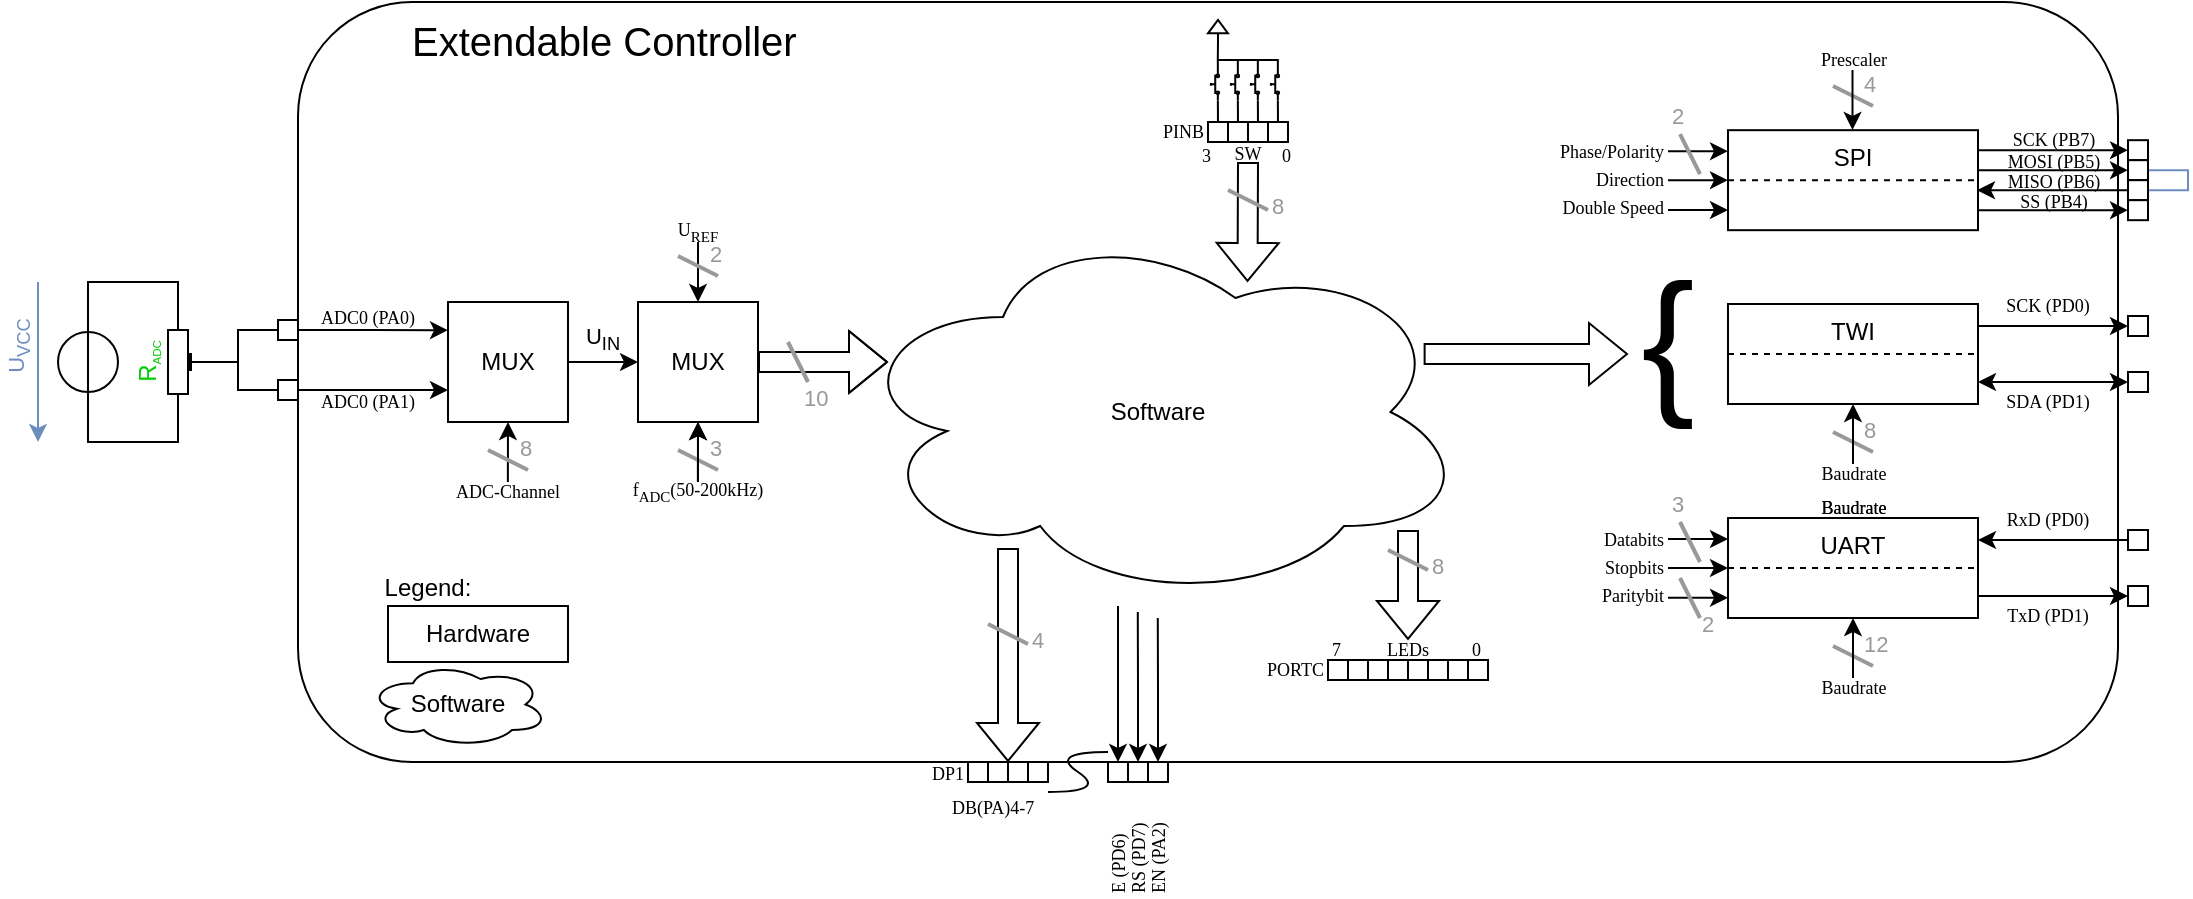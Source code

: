 <mxfile version="21.6.8" type="device">
  <diagram name="Seite-1" id="5_yMil5gJSfmWAZm3a9V">
    <mxGraphModel dx="1394" dy="328" grid="1" gridSize="10" guides="1" tooltips="1" connect="1" arrows="1" fold="1" page="1" pageScale="1" pageWidth="827" pageHeight="1169" math="0" shadow="0">
      <root>
        <mxCell id="0" />
        <mxCell id="1" parent="0" />
        <mxCell id="2j-rZwEIqoR1VBWoCeoS-139" value="dy&amp;lt;" style="rounded=1;whiteSpace=wrap;html=1;labelBackgroundColor=default;" parent="1" vertex="1">
          <mxGeometry x="125" y="200" width="910" height="380" as="geometry" />
        </mxCell>
        <mxCell id="h8aSxiHESVSjdpus-O2o-133" value="&lt;font style=&quot;font-size: 80px;&quot;&gt;{&lt;/font&gt;" style="text;html=1;strokeColor=none;fillColor=none;align=center;verticalAlign=middle;whiteSpace=wrap;rounded=0;" parent="1" vertex="1">
          <mxGeometry x="780" y="284" width="60" height="170" as="geometry" />
        </mxCell>
        <mxCell id="2j-rZwEIqoR1VBWoCeoS-1" value="Software" style="ellipse;shape=cloud;whiteSpace=wrap;html=1;" parent="1" vertex="1">
          <mxGeometry x="400" y="310" width="310" height="190" as="geometry" />
        </mxCell>
        <mxCell id="2j-rZwEIqoR1VBWoCeoS-11" value="" style="whiteSpace=wrap;html=1;aspect=fixed;verticalAlign=bottom;labelPosition=center;verticalLabelPosition=top;align=center;horizontal=1;" parent="1" vertex="1">
          <mxGeometry x="470" y="580" width="10" height="10" as="geometry" />
        </mxCell>
        <mxCell id="2j-rZwEIqoR1VBWoCeoS-17" value="" style="whiteSpace=wrap;html=1;aspect=fixed;verticalAlign=bottom;labelPosition=center;verticalLabelPosition=top;align=center;horizontal=1;" parent="1" vertex="1">
          <mxGeometry x="480" y="580" width="10" height="10" as="geometry" />
        </mxCell>
        <mxCell id="2j-rZwEIqoR1VBWoCeoS-18" value="" style="whiteSpace=wrap;html=1;aspect=fixed;verticalAlign=bottom;labelPosition=center;verticalLabelPosition=top;align=center;horizontal=1;" parent="1" vertex="1">
          <mxGeometry x="490" y="580" width="10" height="10" as="geometry" />
        </mxCell>
        <mxCell id="2j-rZwEIqoR1VBWoCeoS-129" style="edgeStyle=orthogonalEdgeStyle;rounded=0;orthogonalLoop=1;jettySize=auto;html=1;exitX=0.5;exitY=0;exitDx=0;exitDy=0;startArrow=classic;startFill=1;endArrow=none;endFill=0;" parent="1" source="2j-rZwEIqoR1VBWoCeoS-19" edge="1">
          <mxGeometry relative="1" as="geometry">
            <mxPoint x="535" y="502" as="targetPoint" />
            <mxPoint x="535" y="522" as="sourcePoint" />
          </mxGeometry>
        </mxCell>
        <mxCell id="2j-rZwEIqoR1VBWoCeoS-19" value="" style="whiteSpace=wrap;html=1;aspect=fixed;verticalAlign=bottom;labelPosition=center;verticalLabelPosition=top;align=center;horizontal=1;" parent="1" vertex="1">
          <mxGeometry x="530" y="580" width="10" height="10" as="geometry" />
        </mxCell>
        <mxCell id="2j-rZwEIqoR1VBWoCeoS-20" value="" style="whiteSpace=wrap;html=1;aspect=fixed;verticalAlign=bottom;labelPosition=center;verticalLabelPosition=top;align=center;horizontal=1;" parent="1" vertex="1">
          <mxGeometry x="540" y="580" width="10" height="10" as="geometry" />
        </mxCell>
        <mxCell id="2j-rZwEIqoR1VBWoCeoS-21" value="" style="curved=1;endArrow=none;html=1;rounded=0;endFill=0;" parent="1" edge="1">
          <mxGeometry width="50" height="50" relative="1" as="geometry">
            <mxPoint x="500" y="595" as="sourcePoint" />
            <mxPoint x="530" y="575" as="targetPoint" />
            <Array as="points">
              <mxPoint x="530" y="595" />
              <mxPoint x="500" y="575" />
            </Array>
          </mxGeometry>
        </mxCell>
        <mxCell id="2j-rZwEIqoR1VBWoCeoS-96" style="edgeStyle=orthogonalEdgeStyle;rounded=0;orthogonalLoop=1;jettySize=auto;html=1;exitX=0.5;exitY=1;exitDx=0;exitDy=0;exitPerimeter=0;entryX=0;entryY=0.5;entryDx=0;entryDy=0;endArrow=none;endFill=0;" parent="1" source="2j-rZwEIqoR1VBWoCeoS-22" target="2j-rZwEIqoR1VBWoCeoS-89" edge="1">
          <mxGeometry relative="1" as="geometry">
            <Array as="points">
              <mxPoint x="95" y="380" />
              <mxPoint x="95" y="364" />
            </Array>
          </mxGeometry>
        </mxCell>
        <mxCell id="2j-rZwEIqoR1VBWoCeoS-97" style="edgeStyle=orthogonalEdgeStyle;rounded=0;orthogonalLoop=1;jettySize=auto;html=1;exitX=0.5;exitY=1;exitDx=0;exitDy=0;exitPerimeter=0;entryX=0;entryY=0.5;entryDx=0;entryDy=0;endArrow=none;endFill=0;" parent="1" source="2j-rZwEIqoR1VBWoCeoS-22" target="2j-rZwEIqoR1VBWoCeoS-90" edge="1">
          <mxGeometry relative="1" as="geometry">
            <Array as="points">
              <mxPoint x="95" y="380" />
              <mxPoint x="95" y="394" />
            </Array>
          </mxGeometry>
        </mxCell>
        <mxCell id="2j-rZwEIqoR1VBWoCeoS-22" value="R&lt;span style=&quot;font-size: 6.944px;&quot;&gt;&lt;sub&gt;ADC&lt;/sub&gt;&lt;/span&gt;" style="pointerEvents=1;verticalLabelPosition=top;shadow=0;dashed=0;align=center;html=1;verticalAlign=bottom;shape=mxgraph.electrical.resistors.trimmer_pot_1;rotation=-90;labelPosition=center;fontColor=#00CC00;" parent="1" vertex="1">
          <mxGeometry x="45" y="370" width="50" height="20" as="geometry" />
        </mxCell>
        <mxCell id="2j-rZwEIqoR1VBWoCeoS-23" value="" style="whiteSpace=wrap;html=1;aspect=fixed;verticalAlign=middle;labelPosition=center;verticalLabelPosition=bottom;align=center;horizontal=0;fontSize=9;" parent="1" vertex="1">
          <mxGeometry x="550" y="580" width="10" height="10" as="geometry" />
        </mxCell>
        <mxCell id="2j-rZwEIqoR1VBWoCeoS-27" value="EN (PA2)" style="text;html=1;align=left;verticalAlign=middle;whiteSpace=wrap;rounded=0;rotation=-90;fontSize=9;horizontal=1;fontFamily=Lucida Console;" parent="1" vertex="1">
          <mxGeometry x="526.25" y="613.75" width="57.5" height="10" as="geometry" />
        </mxCell>
        <mxCell id="2j-rZwEIqoR1VBWoCeoS-28" value="RS (PD7)" style="text;html=1;align=left;verticalAlign=middle;whiteSpace=wrap;rounded=0;rotation=-90;fontSize=9;horizontal=1;fontFamily=Lucida Console;" parent="1" vertex="1">
          <mxGeometry x="516.25" y="613.75" width="57.5" height="10" as="geometry" />
        </mxCell>
        <mxCell id="2j-rZwEIqoR1VBWoCeoS-29" value="E (PD6)" style="text;html=1;align=left;verticalAlign=middle;whiteSpace=wrap;rounded=0;rotation=-90;fontSize=9;horizontal=1;fontFamily=Lucida Console;" parent="1" vertex="1">
          <mxGeometry x="506.25" y="613.75" width="57.5" height="10" as="geometry" />
        </mxCell>
        <mxCell id="2j-rZwEIqoR1VBWoCeoS-30" value="DB(PA)4-7" style="text;html=1;align=left;verticalAlign=middle;whiteSpace=wrap;rounded=0;rotation=0;fontSize=9;horizontal=1;fontFamily=Lucida Console;" parent="1" vertex="1">
          <mxGeometry x="450" y="597.5" width="60" height="10" as="geometry" />
        </mxCell>
        <mxCell id="2j-rZwEIqoR1VBWoCeoS-32" value="" style="whiteSpace=wrap;html=1;aspect=fixed;verticalAlign=bottom;labelPosition=center;verticalLabelPosition=top;align=center;horizontal=1;" parent="1" vertex="1">
          <mxGeometry x="650" y="529" width="10" height="10" as="geometry" />
        </mxCell>
        <mxCell id="2j-rZwEIqoR1VBWoCeoS-33" value="" style="whiteSpace=wrap;html=1;aspect=fixed;verticalAlign=bottom;labelPosition=center;verticalLabelPosition=top;align=center;horizontal=1;" parent="1" vertex="1">
          <mxGeometry x="660" y="529" width="10" height="10" as="geometry" />
        </mxCell>
        <mxCell id="2j-rZwEIqoR1VBWoCeoS-34" value="" style="whiteSpace=wrap;html=1;aspect=fixed;verticalAlign=bottom;labelPosition=center;verticalLabelPosition=top;align=center;horizontal=1;" parent="1" vertex="1">
          <mxGeometry x="670" y="529" width="10" height="10" as="geometry" />
        </mxCell>
        <mxCell id="2j-rZwEIqoR1VBWoCeoS-35" value="7" style="text;html=1;align=left;verticalAlign=middle;whiteSpace=wrap;rounded=0;rotation=0;fontSize=9;horizontal=1;fontFamily=Lucida Console;" parent="1" vertex="1">
          <mxGeometry x="640" y="519" width="10" height="10" as="geometry" />
        </mxCell>
        <mxCell id="2j-rZwEIqoR1VBWoCeoS-37" value="" style="whiteSpace=wrap;html=1;aspect=fixed;verticalAlign=bottom;labelPosition=center;verticalLabelPosition=top;align=center;horizontal=1;" parent="1" vertex="1">
          <mxGeometry x="690" y="529" width="10" height="10" as="geometry" />
        </mxCell>
        <mxCell id="2j-rZwEIqoR1VBWoCeoS-38" value="" style="whiteSpace=wrap;html=1;aspect=fixed;verticalAlign=bottom;labelPosition=center;verticalLabelPosition=top;align=center;horizontal=1;" parent="1" vertex="1">
          <mxGeometry x="700" y="529" width="10" height="10" as="geometry" />
        </mxCell>
        <mxCell id="2j-rZwEIqoR1VBWoCeoS-39" value="" style="whiteSpace=wrap;html=1;aspect=fixed;verticalAlign=bottom;labelPosition=center;verticalLabelPosition=top;align=center;horizontal=1;" parent="1" vertex="1">
          <mxGeometry x="710" y="529" width="10" height="10" as="geometry" />
        </mxCell>
        <mxCell id="2j-rZwEIqoR1VBWoCeoS-40" value="" style="whiteSpace=wrap;html=1;aspect=fixed;verticalAlign=bottom;labelPosition=center;verticalLabelPosition=top;align=center;horizontal=1;" parent="1" vertex="1">
          <mxGeometry x="680" y="529" width="10" height="10" as="geometry" />
        </mxCell>
        <mxCell id="2j-rZwEIqoR1VBWoCeoS-41" value="0" style="text;html=1;align=left;verticalAlign=middle;whiteSpace=wrap;rounded=0;rotation=0;fontSize=9;horizontal=1;fontFamily=Lucida Console;" parent="1" vertex="1">
          <mxGeometry x="710" y="519" width="10" height="10" as="geometry" />
        </mxCell>
        <mxCell id="2j-rZwEIqoR1VBWoCeoS-42" value="&lt;div align=&quot;center&quot;&gt;LEDs&lt;/div&gt;" style="text;html=1;align=center;verticalAlign=middle;whiteSpace=wrap;rounded=0;rotation=0;fontSize=9;horizontal=1;fontFamily=Lucida Console;" parent="1" vertex="1">
          <mxGeometry x="660" y="519" width="40" height="10" as="geometry" />
        </mxCell>
        <mxCell id="h8aSxiHESVSjdpus-O2o-128" style="edgeStyle=orthogonalEdgeStyle;rounded=0;orthogonalLoop=1;jettySize=auto;html=1;exitX=0;exitY=0.5;exitDx=0;exitDy=0;endArrow=none;endFill=0;startArrow=classic;startFill=1;" parent="1" source="2j-rZwEIqoR1VBWoCeoS-50" edge="1">
          <mxGeometry relative="1" as="geometry">
            <mxPoint x="964.5" y="274.09" as="targetPoint" />
            <mxPoint x="1022" y="274.101" as="sourcePoint" />
          </mxGeometry>
        </mxCell>
        <mxCell id="2j-rZwEIqoR1VBWoCeoS-50" value="" style="whiteSpace=wrap;html=1;aspect=fixed;verticalAlign=bottom;labelPosition=center;verticalLabelPosition=top;align=center;horizontal=1;" parent="1" vertex="1">
          <mxGeometry x="1040" y="269.09" width="10" height="10" as="geometry" />
        </mxCell>
        <mxCell id="2j-rZwEIqoR1VBWoCeoS-55" value="" style="whiteSpace=wrap;html=1;aspect=fixed;verticalAlign=bottom;labelPosition=center;verticalLabelPosition=top;align=center;horizontal=1;" parent="1" vertex="1">
          <mxGeometry x="640" y="529" width="10" height="10" as="geometry" />
        </mxCell>
        <mxCell id="2j-rZwEIqoR1VBWoCeoS-56" value="&lt;div align=&quot;right&quot;&gt;PORTC&lt;/div&gt;" style="text;html=1;align=right;verticalAlign=middle;whiteSpace=wrap;rounded=0;rotation=0;fontSize=9;horizontal=1;fontFamily=Lucida Console;" parent="1" vertex="1">
          <mxGeometry x="600" y="529" width="40" height="10" as="geometry" />
        </mxCell>
        <mxCell id="2j-rZwEIqoR1VBWoCeoS-57" value="DP1" style="text;html=1;align=right;verticalAlign=middle;whiteSpace=wrap;rounded=0;rotation=0;fontSize=9;horizontal=1;fontFamily=Lucida Console;" parent="1" vertex="1">
          <mxGeometry x="420" y="581" width="40" height="10" as="geometry" />
        </mxCell>
        <mxCell id="2j-rZwEIqoR1VBWoCeoS-58" value="" style="whiteSpace=wrap;html=1;aspect=fixed;verticalAlign=bottom;labelPosition=center;verticalLabelPosition=top;align=center;horizontal=1;" parent="1" vertex="1">
          <mxGeometry x="460" y="580" width="10" height="10" as="geometry" />
        </mxCell>
        <mxCell id="2j-rZwEIqoR1VBWoCeoS-71" style="edgeStyle=orthogonalEdgeStyle;rounded=0;orthogonalLoop=1;jettySize=auto;html=1;exitX=1;exitY=0.5;exitDx=0;exitDy=0;entryX=1;entryY=0.5;entryDx=0;entryDy=0;endArrow=none;endFill=0;fillColor=#dae8fc;strokeColor=#6c8ebf;" parent="1" source="2j-rZwEIqoR1VBWoCeoS-61" target="2j-rZwEIqoR1VBWoCeoS-62" edge="1">
          <mxGeometry relative="1" as="geometry">
            <mxPoint x="1060" y="299.09" as="targetPoint" />
            <Array as="points">
              <mxPoint x="1070" y="284.09" />
              <mxPoint x="1070" y="294.09" />
            </Array>
          </mxGeometry>
        </mxCell>
        <mxCell id="h8aSxiHESVSjdpus-O2o-129" style="edgeStyle=orthogonalEdgeStyle;rounded=0;orthogonalLoop=1;jettySize=auto;html=1;exitX=0;exitY=0.5;exitDx=0;exitDy=0;startArrow=classic;startFill=1;endArrow=none;endFill=0;" parent="1" source="2j-rZwEIqoR1VBWoCeoS-61" edge="1">
          <mxGeometry relative="1" as="geometry">
            <mxPoint x="964.5" y="284.09" as="targetPoint" />
            <mxPoint x="1022" y="284.101" as="sourcePoint" />
          </mxGeometry>
        </mxCell>
        <mxCell id="2j-rZwEIqoR1VBWoCeoS-61" value="" style="whiteSpace=wrap;html=1;aspect=fixed;verticalAlign=bottom;labelPosition=center;verticalLabelPosition=top;align=center;horizontal=1;" parent="1" vertex="1">
          <mxGeometry x="1040" y="279.09" width="10" height="10" as="geometry" />
        </mxCell>
        <mxCell id="h8aSxiHESVSjdpus-O2o-130" style="edgeStyle=orthogonalEdgeStyle;rounded=0;orthogonalLoop=1;jettySize=auto;html=1;exitX=0;exitY=0.5;exitDx=0;exitDy=0;" parent="1" source="2j-rZwEIqoR1VBWoCeoS-62" edge="1">
          <mxGeometry relative="1" as="geometry">
            <mxPoint x="964.5" y="294.09" as="targetPoint" />
            <mxPoint x="1022" y="294.101" as="sourcePoint" />
          </mxGeometry>
        </mxCell>
        <mxCell id="2j-rZwEIqoR1VBWoCeoS-62" value="" style="whiteSpace=wrap;html=1;aspect=fixed;verticalAlign=bottom;labelPosition=center;verticalLabelPosition=top;align=center;horizontal=1;" parent="1" vertex="1">
          <mxGeometry x="1040" y="289.09" width="10" height="10" as="geometry" />
        </mxCell>
        <mxCell id="h8aSxiHESVSjdpus-O2o-131" style="edgeStyle=orthogonalEdgeStyle;rounded=0;orthogonalLoop=1;jettySize=auto;html=1;exitX=0;exitY=0.5;exitDx=0;exitDy=0;startArrow=classic;startFill=1;endArrow=none;endFill=0;" parent="1" source="2j-rZwEIqoR1VBWoCeoS-63" edge="1">
          <mxGeometry relative="1" as="geometry">
            <mxPoint x="964.5" y="304.09" as="targetPoint" />
            <mxPoint x="1022" y="304.101" as="sourcePoint" />
          </mxGeometry>
        </mxCell>
        <mxCell id="2j-rZwEIqoR1VBWoCeoS-63" value="" style="whiteSpace=wrap;html=1;aspect=fixed;verticalAlign=bottom;labelPosition=center;verticalLabelPosition=top;align=center;horizontal=1;" parent="1" vertex="1">
          <mxGeometry x="1040" y="299.09" width="10" height="10" as="geometry" />
        </mxCell>
        <mxCell id="2j-rZwEIqoR1VBWoCeoS-65" value="&lt;div&gt;SCK (PB7)&lt;/div&gt;" style="text;html=1;align=center;verticalAlign=middle;whiteSpace=wrap;rounded=0;rotation=0;fontSize=9;horizontal=1;fontFamily=Lucida Console;" parent="1" vertex="1">
          <mxGeometry x="962.5" y="264.09" width="80" height="10" as="geometry" />
        </mxCell>
        <mxCell id="2j-rZwEIqoR1VBWoCeoS-66" value="MISO (PB6)" style="text;html=1;align=center;verticalAlign=middle;whiteSpace=wrap;rounded=0;rotation=0;fontSize=9;horizontal=1;fontFamily=Lucida Console;" parent="1" vertex="1">
          <mxGeometry x="962.5" y="285.09" width="80" height="10" as="geometry" />
        </mxCell>
        <mxCell id="2j-rZwEIqoR1VBWoCeoS-67" value="MOSI (PB5)" style="text;html=1;align=center;verticalAlign=middle;whiteSpace=wrap;rounded=0;rotation=0;fontSize=9;horizontal=1;fontFamily=Lucida Console;" parent="1" vertex="1">
          <mxGeometry x="962.5" y="275.09" width="80" height="10" as="geometry" />
        </mxCell>
        <mxCell id="2j-rZwEIqoR1VBWoCeoS-68" value="SS (PB4)" style="text;html=1;align=center;verticalAlign=middle;whiteSpace=wrap;rounded=0;rotation=0;fontSize=9;horizontal=1;fontFamily=Lucida Console;" parent="1" vertex="1">
          <mxGeometry x="962.5" y="295.09" width="80" height="10" as="geometry" />
        </mxCell>
        <mxCell id="2j-rZwEIqoR1VBWoCeoS-94" style="edgeStyle=orthogonalEdgeStyle;rounded=0;orthogonalLoop=1;jettySize=auto;html=1;exitX=1;exitY=0.5;exitDx=0;exitDy=0;" parent="1" source="2j-rZwEIqoR1VBWoCeoS-89" edge="1">
          <mxGeometry relative="1" as="geometry">
            <mxPoint x="200" y="364.108" as="targetPoint" />
            <mxPoint x="180.0" y="364" as="sourcePoint" />
          </mxGeometry>
        </mxCell>
        <mxCell id="2j-rZwEIqoR1VBWoCeoS-89" value="" style="whiteSpace=wrap;html=1;aspect=fixed;verticalAlign=bottom;labelPosition=center;verticalLabelPosition=top;align=center;horizontal=1;" parent="1" vertex="1">
          <mxGeometry x="115" y="359" width="10" height="10" as="geometry" />
        </mxCell>
        <mxCell id="2j-rZwEIqoR1VBWoCeoS-95" style="edgeStyle=orthogonalEdgeStyle;rounded=0;orthogonalLoop=1;jettySize=auto;html=1;exitX=1;exitY=0.5;exitDx=0;exitDy=0;" parent="1" source="2j-rZwEIqoR1VBWoCeoS-90" edge="1">
          <mxGeometry relative="1" as="geometry">
            <mxPoint x="200" y="394" as="targetPoint" />
            <mxPoint x="180" y="394" as="sourcePoint" />
          </mxGeometry>
        </mxCell>
        <mxCell id="2j-rZwEIqoR1VBWoCeoS-90" value="" style="whiteSpace=wrap;html=1;aspect=fixed;verticalAlign=bottom;labelPosition=center;verticalLabelPosition=top;align=center;horizontal=1;" parent="1" vertex="1">
          <mxGeometry x="115" y="389" width="10" height="10" as="geometry" />
        </mxCell>
        <mxCell id="2j-rZwEIqoR1VBWoCeoS-91" value="ADC0 (PA0)" style="text;html=1;align=center;verticalAlign=middle;whiteSpace=wrap;rounded=0;rotation=0;fontSize=9;horizontal=1;fontFamily=Lucida Console;" parent="1" vertex="1">
          <mxGeometry x="125" y="353" width="70" height="10" as="geometry" />
        </mxCell>
        <mxCell id="2j-rZwEIqoR1VBWoCeoS-92" value="ADC0 (PA1)" style="text;html=1;align=center;verticalAlign=middle;whiteSpace=wrap;rounded=0;rotation=0;fontSize=9;horizontal=1;fontFamily=Lucida Console;" parent="1" vertex="1">
          <mxGeometry x="125" y="395" width="70" height="10" as="geometry" />
        </mxCell>
        <mxCell id="2j-rZwEIqoR1VBWoCeoS-104" style="edgeStyle=orthogonalEdgeStyle;rounded=0;orthogonalLoop=1;jettySize=auto;html=1;exitX=0.5;exitY=1;exitDx=0;exitDy=0;endArrow=none;endFill=0;startArrow=classic;startFill=1;" parent="1" source="2j-rZwEIqoR1VBWoCeoS-93" edge="1">
          <mxGeometry relative="1" as="geometry">
            <mxPoint x="229.923" y="440" as="targetPoint" />
          </mxGeometry>
        </mxCell>
        <mxCell id="2j-rZwEIqoR1VBWoCeoS-114" style="edgeStyle=orthogonalEdgeStyle;rounded=0;orthogonalLoop=1;jettySize=auto;html=1;exitX=1;exitY=0.5;exitDx=0;exitDy=0;entryX=0;entryY=0.5;entryDx=0;entryDy=0;" parent="1" source="2j-rZwEIqoR1VBWoCeoS-93" target="2j-rZwEIqoR1VBWoCeoS-110" edge="1">
          <mxGeometry relative="1" as="geometry" />
        </mxCell>
        <mxCell id="2j-rZwEIqoR1VBWoCeoS-115" value="U&lt;sub&gt;IN&lt;/sub&gt;" style="edgeLabel;html=1;align=center;verticalAlign=bottom;resizable=0;points=[];labelPosition=center;verticalLabelPosition=top;" parent="2j-rZwEIqoR1VBWoCeoS-114" vertex="1" connectable="0">
          <mxGeometry x="-0.059" y="2" relative="1" as="geometry">
            <mxPoint as="offset" />
          </mxGeometry>
        </mxCell>
        <mxCell id="2j-rZwEIqoR1VBWoCeoS-93" value="MUX" style="rounded=0;whiteSpace=wrap;html=1;" parent="1" vertex="1">
          <mxGeometry x="200" y="350" width="60" height="60" as="geometry" />
        </mxCell>
        <mxCell id="2j-rZwEIqoR1VBWoCeoS-99" value="" style="pointerEvents=1;verticalLabelPosition=bottom;shadow=0;dashed=0;align=center;html=1;verticalAlign=top;shape=mxgraph.electrical.signal_sources.source;aspect=fixed;points=[[0.5,0,0],[1,0.5,0],[0.5,1,0],[0,0.5,0]];elSignalType=ideal;rotation=-90;" parent="1" vertex="1">
          <mxGeometry x="5" y="365" width="30" height="30" as="geometry" />
        </mxCell>
        <mxCell id="2j-rZwEIqoR1VBWoCeoS-100" style="edgeStyle=orthogonalEdgeStyle;rounded=0;orthogonalLoop=1;jettySize=auto;html=1;exitX=1;exitY=0.5;exitDx=0;exitDy=0;exitPerimeter=0;entryX=1;entryY=0.25;entryDx=0;entryDy=0;entryPerimeter=0;endArrow=none;endFill=0;" parent="1" source="2j-rZwEIqoR1VBWoCeoS-99" target="2j-rZwEIqoR1VBWoCeoS-22" edge="1">
          <mxGeometry relative="1" as="geometry">
            <Array as="points">
              <mxPoint x="20" y="340" />
              <mxPoint x="65" y="340" />
            </Array>
          </mxGeometry>
        </mxCell>
        <mxCell id="2j-rZwEIqoR1VBWoCeoS-101" style="edgeStyle=orthogonalEdgeStyle;rounded=0;orthogonalLoop=1;jettySize=auto;html=1;exitX=0;exitY=0.5;exitDx=0;exitDy=0;exitPerimeter=0;entryX=0;entryY=0.25;entryDx=0;entryDy=0;entryPerimeter=0;endArrow=none;endFill=0;" parent="1" source="2j-rZwEIqoR1VBWoCeoS-99" target="2j-rZwEIqoR1VBWoCeoS-22" edge="1">
          <mxGeometry relative="1" as="geometry">
            <Array as="points">
              <mxPoint x="20" y="420" />
              <mxPoint x="65" y="420" />
            </Array>
          </mxGeometry>
        </mxCell>
        <mxCell id="2j-rZwEIqoR1VBWoCeoS-102" value="" style="endArrow=classic;html=1;rounded=0;fillColor=#dae8fc;strokeColor=#6c8ebf;fontColor=#6C8EBF;" parent="1" edge="1">
          <mxGeometry width="50" height="50" relative="1" as="geometry">
            <mxPoint x="-5" y="340" as="sourcePoint" />
            <mxPoint x="-5" y="420" as="targetPoint" />
          </mxGeometry>
        </mxCell>
        <mxCell id="2j-rZwEIqoR1VBWoCeoS-103" value="U&lt;sub&gt;VCC&lt;/sub&gt;" style="edgeLabel;html=1;align=center;verticalAlign=bottom;resizable=0;points=[];rotation=270;fontColor=#6C8EBF;" parent="2j-rZwEIqoR1VBWoCeoS-102" vertex="1" connectable="0">
          <mxGeometry x="-0.173" relative="1" as="geometry">
            <mxPoint as="offset" />
          </mxGeometry>
        </mxCell>
        <mxCell id="2j-rZwEIqoR1VBWoCeoS-106" value="" style="endArrow=none;html=1;strokeWidth=2;rounded=0;strokeColor=#999999;" parent="1" edge="1">
          <mxGeometry width="50" height="50" relative="1" as="geometry">
            <mxPoint x="240" y="434" as="sourcePoint" />
            <mxPoint x="220" y="424" as="targetPoint" />
          </mxGeometry>
        </mxCell>
        <mxCell id="2j-rZwEIqoR1VBWoCeoS-107" value="8" style="edgeLabel;html=1;align=left;verticalAlign=bottom;resizable=0;points=[];labelPosition=right;verticalLabelPosition=middle;fontColor=#999999;" parent="2j-rZwEIqoR1VBWoCeoS-106" vertex="1" connectable="0">
          <mxGeometry x="-0.44" y="1" relative="1" as="geometry">
            <mxPoint as="offset" />
          </mxGeometry>
        </mxCell>
        <mxCell id="2j-rZwEIqoR1VBWoCeoS-108" value="ADC-Channel" style="text;html=1;align=center;verticalAlign=middle;whiteSpace=wrap;rounded=0;rotation=0;fontSize=9;horizontal=1;fontFamily=Lucida Console;" parent="1" vertex="1">
          <mxGeometry x="195" y="440" width="70" height="10" as="geometry" />
        </mxCell>
        <mxCell id="2j-rZwEIqoR1VBWoCeoS-109" style="edgeStyle=orthogonalEdgeStyle;rounded=0;orthogonalLoop=1;jettySize=auto;html=1;exitX=0.5;exitY=1;exitDx=0;exitDy=0;endArrow=none;endFill=0;startArrow=classic;startFill=1;" parent="1" source="2j-rZwEIqoR1VBWoCeoS-110" edge="1">
          <mxGeometry relative="1" as="geometry">
            <mxPoint x="324.923" y="440" as="targetPoint" />
          </mxGeometry>
        </mxCell>
        <mxCell id="2j-rZwEIqoR1VBWoCeoS-110" value="MUX" style="rounded=0;whiteSpace=wrap;html=1;" parent="1" vertex="1">
          <mxGeometry x="295" y="350" width="60" height="60" as="geometry" />
        </mxCell>
        <mxCell id="2j-rZwEIqoR1VBWoCeoS-111" value="" style="endArrow=none;html=1;strokeWidth=2;rounded=0;strokeColor=#999999;" parent="1" edge="1">
          <mxGeometry width="50" height="50" relative="1" as="geometry">
            <mxPoint x="335" y="434" as="sourcePoint" />
            <mxPoint x="315" y="424" as="targetPoint" />
          </mxGeometry>
        </mxCell>
        <mxCell id="2j-rZwEIqoR1VBWoCeoS-112" value="3" style="edgeLabel;html=1;align=left;verticalAlign=bottom;resizable=0;points=[];labelPosition=right;verticalLabelPosition=middle;fontColor=#999999;" parent="2j-rZwEIqoR1VBWoCeoS-111" vertex="1" connectable="0">
          <mxGeometry x="-0.44" y="1" relative="1" as="geometry">
            <mxPoint as="offset" />
          </mxGeometry>
        </mxCell>
        <mxCell id="2j-rZwEIqoR1VBWoCeoS-159" value="" style="edgeStyle=orthogonalEdgeStyle;rounded=0;orthogonalLoop=1;jettySize=auto;html=1;" parent="1" source="2j-rZwEIqoR1VBWoCeoS-113" target="2j-rZwEIqoR1VBWoCeoS-110" edge="1">
          <mxGeometry relative="1" as="geometry" />
        </mxCell>
        <mxCell id="2j-rZwEIqoR1VBWoCeoS-113" value="f&lt;sub&gt;ADC&lt;/sub&gt;(50-200kHz)" style="text;html=1;align=center;verticalAlign=middle;whiteSpace=wrap;rounded=0;rotation=0;fontSize=9;horizontal=1;fontFamily=Lucida Console;" parent="1" vertex="1">
          <mxGeometry x="270" y="440" width="110" height="10" as="geometry" />
        </mxCell>
        <mxCell id="2j-rZwEIqoR1VBWoCeoS-116" style="edgeStyle=orthogonalEdgeStyle;rounded=0;orthogonalLoop=1;jettySize=auto;html=1;exitX=0.5;exitY=0;exitDx=0;exitDy=0;endArrow=none;endFill=0;startArrow=classic;startFill=1;entryX=0.5;entryY=1;entryDx=0;entryDy=0;" parent="1" source="2j-rZwEIqoR1VBWoCeoS-110" target="2j-rZwEIqoR1VBWoCeoS-119" edge="1">
          <mxGeometry relative="1" as="geometry">
            <mxPoint x="324.923" y="310" as="targetPoint" />
            <mxPoint x="325" y="280" as="sourcePoint" />
          </mxGeometry>
        </mxCell>
        <mxCell id="2j-rZwEIqoR1VBWoCeoS-117" value="" style="endArrow=none;html=1;strokeWidth=2;rounded=0;strokeColor=#999999;" parent="1" edge="1">
          <mxGeometry width="50" height="50" relative="1" as="geometry">
            <mxPoint x="335" y="337" as="sourcePoint" />
            <mxPoint x="315" y="327" as="targetPoint" />
          </mxGeometry>
        </mxCell>
        <mxCell id="2j-rZwEIqoR1VBWoCeoS-118" value="2" style="edgeLabel;html=1;align=left;verticalAlign=bottom;resizable=0;points=[];labelPosition=right;verticalLabelPosition=middle;fontColor=#999999;" parent="2j-rZwEIqoR1VBWoCeoS-117" vertex="1" connectable="0">
          <mxGeometry x="-0.44" y="1" relative="1" as="geometry">
            <mxPoint as="offset" />
          </mxGeometry>
        </mxCell>
        <mxCell id="2j-rZwEIqoR1VBWoCeoS-119" value="U&lt;sub&gt;REF&lt;/sub&gt;" style="text;html=1;align=center;verticalAlign=middle;whiteSpace=wrap;rounded=0;rotation=0;fontSize=9;horizontal=1;fontFamily=Lucida Console;" parent="1" vertex="1">
          <mxGeometry x="270" y="310" width="110" height="10" as="geometry" />
        </mxCell>
        <mxCell id="2j-rZwEIqoR1VBWoCeoS-120" style="edgeStyle=orthogonalEdgeStyle;rounded=0;orthogonalLoop=1;jettySize=auto;html=1;exitX=1;exitY=0.5;exitDx=0;exitDy=0;shape=flexArrow;" parent="1" source="2j-rZwEIqoR1VBWoCeoS-110" edge="1">
          <mxGeometry relative="1" as="geometry">
            <mxPoint x="420" y="380" as="targetPoint" />
          </mxGeometry>
        </mxCell>
        <mxCell id="2j-rZwEIqoR1VBWoCeoS-122" value="" style="endArrow=none;html=1;strokeWidth=2;rounded=0;strokeColor=#999999;" parent="1" edge="1">
          <mxGeometry width="50" height="50" relative="1" as="geometry">
            <mxPoint x="380" y="390" as="sourcePoint" />
            <mxPoint x="370" y="370" as="targetPoint" />
          </mxGeometry>
        </mxCell>
        <mxCell id="2j-rZwEIqoR1VBWoCeoS-123" value="10" style="edgeLabel;html=1;align=left;verticalAlign=top;resizable=0;points=[];labelPosition=right;verticalLabelPosition=middle;fontColor=#999999;" parent="2j-rZwEIqoR1VBWoCeoS-122" vertex="1" connectable="0">
          <mxGeometry x="-0.44" y="1" relative="1" as="geometry">
            <mxPoint as="offset" />
          </mxGeometry>
        </mxCell>
        <mxCell id="2j-rZwEIqoR1VBWoCeoS-125" value="" style="shape=flexArrow;endArrow=classic;html=1;rounded=0;entryX=1;entryY=0;entryDx=0;entryDy=0;fillColor=default;" parent="1" target="2j-rZwEIqoR1VBWoCeoS-11" edge="1">
          <mxGeometry width="50" height="50" relative="1" as="geometry">
            <mxPoint x="480" y="473" as="sourcePoint" />
            <mxPoint x="480" y="548" as="targetPoint" />
            <Array as="points" />
          </mxGeometry>
        </mxCell>
        <mxCell id="2j-rZwEIqoR1VBWoCeoS-126" value="" style="endArrow=none;html=1;strokeWidth=2;rounded=0;strokeColor=#999999;" parent="1" edge="1">
          <mxGeometry width="50" height="50" relative="1" as="geometry">
            <mxPoint x="490" y="521" as="sourcePoint" />
            <mxPoint x="470" y="511" as="targetPoint" />
          </mxGeometry>
        </mxCell>
        <mxCell id="2j-rZwEIqoR1VBWoCeoS-127" value="4" style="edgeLabel;html=1;align=left;verticalAlign=middle;resizable=0;points=[];labelPosition=right;verticalLabelPosition=middle;fontColor=#999999;" parent="2j-rZwEIqoR1VBWoCeoS-126" vertex="1" connectable="0">
          <mxGeometry x="-0.44" y="1" relative="1" as="geometry">
            <mxPoint x="6" as="offset" />
          </mxGeometry>
        </mxCell>
        <mxCell id="2j-rZwEIqoR1VBWoCeoS-130" style="edgeStyle=orthogonalEdgeStyle;rounded=0;orthogonalLoop=1;jettySize=auto;html=1;exitX=0.5;exitY=0;exitDx=0;exitDy=0;startArrow=classic;startFill=1;endArrow=none;endFill=0;" parent="1" source="2j-rZwEIqoR1VBWoCeoS-20" edge="1">
          <mxGeometry relative="1" as="geometry">
            <mxPoint x="544.89" y="505" as="targetPoint" />
            <mxPoint x="544.89" y="525" as="sourcePoint" />
          </mxGeometry>
        </mxCell>
        <mxCell id="2j-rZwEIqoR1VBWoCeoS-131" style="edgeStyle=orthogonalEdgeStyle;rounded=0;orthogonalLoop=1;jettySize=auto;html=1;exitX=0.5;exitY=0;exitDx=0;exitDy=0;startArrow=classic;startFill=1;endArrow=none;endFill=0;" parent="1" source="2j-rZwEIqoR1VBWoCeoS-23" edge="1">
          <mxGeometry relative="1" as="geometry">
            <mxPoint x="554.89" y="508" as="targetPoint" />
            <mxPoint x="554.89" y="528" as="sourcePoint" />
          </mxGeometry>
        </mxCell>
        <mxCell id="2j-rZwEIqoR1VBWoCeoS-132" value="" style="shape=flexArrow;endArrow=classic;html=1;rounded=0;entryX=0.5;entryY=0;entryDx=0;entryDy=0;" parent="1" target="2j-rZwEIqoR1VBWoCeoS-42" edge="1">
          <mxGeometry width="50" height="50" relative="1" as="geometry">
            <mxPoint x="680" y="464" as="sourcePoint" />
            <mxPoint x="679.68" y="514" as="targetPoint" />
          </mxGeometry>
        </mxCell>
        <mxCell id="2j-rZwEIqoR1VBWoCeoS-133" value="" style="endArrow=none;html=1;strokeWidth=2;rounded=0;strokeColor=#999999;" parent="1" edge="1">
          <mxGeometry width="50" height="50" relative="1" as="geometry">
            <mxPoint x="690" y="484" as="sourcePoint" />
            <mxPoint x="670" y="474" as="targetPoint" />
          </mxGeometry>
        </mxCell>
        <mxCell id="2j-rZwEIqoR1VBWoCeoS-134" value="8" style="edgeLabel;html=1;align=left;verticalAlign=middle;resizable=0;points=[];labelPosition=right;verticalLabelPosition=middle;fontColor=#999999;" parent="2j-rZwEIqoR1VBWoCeoS-133" vertex="1" connectable="0">
          <mxGeometry x="-0.44" y="1" relative="1" as="geometry">
            <mxPoint x="6" as="offset" />
          </mxGeometry>
        </mxCell>
        <mxCell id="2j-rZwEIqoR1VBWoCeoS-135" value="UART" style="rounded=0;whiteSpace=wrap;html=1;verticalAlign=top;" parent="1" vertex="1">
          <mxGeometry x="840" y="458" width="125" height="50" as="geometry" />
        </mxCell>
        <mxCell id="2j-rZwEIqoR1VBWoCeoS-136" value="" style="endArrow=none;dashed=1;html=1;rounded=0;exitX=0;exitY=0.5;exitDx=0;exitDy=0;entryX=1;entryY=0.5;entryDx=0;entryDy=0;" parent="1" source="2j-rZwEIqoR1VBWoCeoS-135" target="2j-rZwEIqoR1VBWoCeoS-135" edge="1">
          <mxGeometry width="50" height="50" relative="1" as="geometry">
            <mxPoint x="1010" y="488" as="sourcePoint" />
            <mxPoint x="1060" y="438" as="targetPoint" />
          </mxGeometry>
        </mxCell>
        <mxCell id="2j-rZwEIqoR1VBWoCeoS-140" style="edgeStyle=orthogonalEdgeStyle;rounded=0;orthogonalLoop=1;jettySize=auto;html=1;exitX=0;exitY=0.25;exitDx=0;exitDy=0;startArrow=classic;startFill=1;endArrow=none;endFill=0;entryX=1;entryY=0.5;entryDx=0;entryDy=0;" parent="1" edge="1">
          <mxGeometry relative="1" as="geometry">
            <mxPoint x="810" y="468" as="targetPoint" />
            <mxPoint x="840" y="468.5" as="sourcePoint" />
          </mxGeometry>
        </mxCell>
        <mxCell id="2j-rZwEIqoR1VBWoCeoS-141" value="Databits" style="text;html=1;align=right;verticalAlign=middle;whiteSpace=wrap;rounded=0;rotation=0;fontSize=9;horizontal=1;fontFamily=Lucida Console;" parent="1" vertex="1">
          <mxGeometry x="720" y="464" width="90" height="10" as="geometry" />
        </mxCell>
        <mxCell id="2j-rZwEIqoR1VBWoCeoS-142" value="" style="endArrow=none;html=1;strokeWidth=2;rounded=0;strokeColor=#999999;" parent="1" edge="1">
          <mxGeometry width="50" height="50" relative="1" as="geometry">
            <mxPoint x="826" y="480" as="sourcePoint" />
            <mxPoint x="816" y="460" as="targetPoint" />
          </mxGeometry>
        </mxCell>
        <mxCell id="2j-rZwEIqoR1VBWoCeoS-143" value="3" style="edgeLabel;html=1;align=left;verticalAlign=bottom;resizable=0;points=[];labelPosition=right;verticalLabelPosition=middle;fontColor=#999999;" parent="2j-rZwEIqoR1VBWoCeoS-142" vertex="1" connectable="0">
          <mxGeometry x="-0.44" y="1" relative="1" as="geometry">
            <mxPoint x="-12" y="-15" as="offset" />
          </mxGeometry>
        </mxCell>
        <mxCell id="2j-rZwEIqoR1VBWoCeoS-146" style="edgeStyle=orthogonalEdgeStyle;rounded=0;orthogonalLoop=1;jettySize=auto;html=1;exitX=0;exitY=0.25;exitDx=0;exitDy=0;startArrow=classic;startFill=1;endArrow=none;endFill=0;" parent="1" edge="1">
          <mxGeometry relative="1" as="geometry">
            <mxPoint x="810" y="497.92" as="targetPoint" />
            <mxPoint x="840" y="497.92" as="sourcePoint" />
          </mxGeometry>
        </mxCell>
        <mxCell id="2j-rZwEIqoR1VBWoCeoS-147" value="" style="endArrow=none;html=1;strokeWidth=2;rounded=0;strokeColor=#999999;verticalAlign=top;" parent="1" edge="1">
          <mxGeometry width="50" height="50" relative="1" as="geometry">
            <mxPoint x="826" y="508" as="sourcePoint" />
            <mxPoint x="816" y="488" as="targetPoint" />
          </mxGeometry>
        </mxCell>
        <mxCell id="2j-rZwEIqoR1VBWoCeoS-148" value="2" style="edgeLabel;html=1;align=left;verticalAlign=top;resizable=0;points=[];labelPosition=right;verticalLabelPosition=middle;fontColor=#999999;" parent="2j-rZwEIqoR1VBWoCeoS-147" vertex="1" connectable="0">
          <mxGeometry x="-0.44" y="1" relative="1" as="geometry">
            <mxPoint x="3" y="-5" as="offset" />
          </mxGeometry>
        </mxCell>
        <mxCell id="2j-rZwEIqoR1VBWoCeoS-149" value="Paritybit" style="text;html=1;align=right;verticalAlign=middle;whiteSpace=wrap;rounded=0;rotation=0;fontSize=9;horizontal=1;fontFamily=Lucida Console;" parent="1" vertex="1">
          <mxGeometry x="720" y="492" width="90" height="10" as="geometry" />
        </mxCell>
        <mxCell id="2j-rZwEIqoR1VBWoCeoS-150" style="edgeStyle=orthogonalEdgeStyle;rounded=0;orthogonalLoop=1;jettySize=auto;html=1;exitX=0;exitY=0.25;exitDx=0;exitDy=0;startArrow=classic;startFill=1;endArrow=none;endFill=0;" parent="1" edge="1">
          <mxGeometry relative="1" as="geometry">
            <mxPoint x="810" y="483" as="targetPoint" />
            <mxPoint x="840" y="483" as="sourcePoint" />
          </mxGeometry>
        </mxCell>
        <mxCell id="2j-rZwEIqoR1VBWoCeoS-151" value="Stopbits" style="text;html=1;align=right;verticalAlign=middle;whiteSpace=wrap;rounded=0;rotation=0;fontSize=9;horizontal=1;fontFamily=Lucida Console;" parent="1" vertex="1">
          <mxGeometry x="720" y="478" width="90" height="10" as="geometry" />
        </mxCell>
        <mxCell id="2j-rZwEIqoR1VBWoCeoS-152" value="" style="whiteSpace=wrap;html=1;aspect=fixed;verticalAlign=bottom;labelPosition=center;verticalLabelPosition=top;align=center;horizontal=1;" parent="1" vertex="1">
          <mxGeometry x="1040" y="464" width="10" height="10" as="geometry" />
        </mxCell>
        <mxCell id="2j-rZwEIqoR1VBWoCeoS-157" style="edgeStyle=orthogonalEdgeStyle;rounded=0;orthogonalLoop=1;jettySize=auto;html=1;exitX=0;exitY=0.5;exitDx=0;exitDy=0;endArrow=none;endFill=0;startArrow=classic;startFill=1;" parent="1" source="2j-rZwEIqoR1VBWoCeoS-153" edge="1">
          <mxGeometry relative="1" as="geometry">
            <mxPoint x="965" y="496.971" as="targetPoint" />
            <mxPoint x="990" y="497" as="sourcePoint" />
          </mxGeometry>
        </mxCell>
        <mxCell id="2j-rZwEIqoR1VBWoCeoS-153" value="" style="whiteSpace=wrap;html=1;aspect=fixed;verticalAlign=bottom;labelPosition=center;verticalLabelPosition=top;align=center;horizontal=1;" parent="1" vertex="1">
          <mxGeometry x="1040" y="492" width="10" height="10" as="geometry" />
        </mxCell>
        <mxCell id="2j-rZwEIqoR1VBWoCeoS-154" value="RxD (PD0)" style="text;html=1;align=center;verticalAlign=middle;whiteSpace=wrap;rounded=0;rotation=0;fontSize=9;horizontal=1;fontFamily=Lucida Console;" parent="1" vertex="1">
          <mxGeometry x="965" y="454" width="70" height="10" as="geometry" />
        </mxCell>
        <mxCell id="2j-rZwEIqoR1VBWoCeoS-155" value="TxD (PD1)" style="text;html=1;align=center;verticalAlign=middle;whiteSpace=wrap;rounded=0;rotation=0;fontSize=9;horizontal=1;fontFamily=Lucida Console;" parent="1" vertex="1">
          <mxGeometry x="965" y="502" width="70" height="10" as="geometry" />
        </mxCell>
        <mxCell id="2j-rZwEIqoR1VBWoCeoS-158" style="edgeStyle=orthogonalEdgeStyle;rounded=0;orthogonalLoop=1;jettySize=auto;html=1;exitX=0;exitY=0.5;exitDx=0;exitDy=0;" parent="1" source="2j-rZwEIqoR1VBWoCeoS-152" edge="1">
          <mxGeometry relative="1" as="geometry">
            <mxPoint x="965" y="468.961" as="targetPoint" />
            <mxPoint x="995" y="468.99" as="sourcePoint" />
          </mxGeometry>
        </mxCell>
        <mxCell id="2j-rZwEIqoR1VBWoCeoS-167" value="" style="endArrow=none;html=1;strokeWidth=2;rounded=0;strokeColor=#999999;" parent="1" edge="1">
          <mxGeometry width="50" height="50" relative="1" as="geometry">
            <mxPoint x="912.5" y="532" as="sourcePoint" />
            <mxPoint x="892.5" y="522" as="targetPoint" />
          </mxGeometry>
        </mxCell>
        <mxCell id="2j-rZwEIqoR1VBWoCeoS-168" value="12" style="edgeLabel;html=1;align=left;verticalAlign=bottom;resizable=0;points=[];labelPosition=right;verticalLabelPosition=middle;fontColor=#999999;" parent="2j-rZwEIqoR1VBWoCeoS-167" vertex="1" connectable="0">
          <mxGeometry x="-0.44" y="1" relative="1" as="geometry">
            <mxPoint as="offset" />
          </mxGeometry>
        </mxCell>
        <mxCell id="2j-rZwEIqoR1VBWoCeoS-169" value="" style="edgeStyle=orthogonalEdgeStyle;rounded=0;orthogonalLoop=1;jettySize=auto;html=1;" parent="1" source="2j-rZwEIqoR1VBWoCeoS-170" edge="1">
          <mxGeometry relative="1" as="geometry">
            <mxPoint x="902.5" y="508" as="targetPoint" />
          </mxGeometry>
        </mxCell>
        <mxCell id="2j-rZwEIqoR1VBWoCeoS-170" value="Baudrate" style="text;html=1;align=center;verticalAlign=middle;whiteSpace=wrap;rounded=0;rotation=0;fontSize=9;horizontal=1;fontFamily=Lucida Console;" parent="1" vertex="1">
          <mxGeometry x="847.5" y="538" width="110" height="10" as="geometry" />
        </mxCell>
        <mxCell id="h8aSxiHESVSjdpus-O2o-61" value="TWI" style="rounded=0;whiteSpace=wrap;html=1;verticalAlign=top;" parent="1" vertex="1">
          <mxGeometry x="840" y="351" width="125" height="50" as="geometry" />
        </mxCell>
        <mxCell id="h8aSxiHESVSjdpus-O2o-62" value="" style="endArrow=none;dashed=1;html=1;rounded=0;exitX=0;exitY=0.5;exitDx=0;exitDy=0;entryX=1;entryY=0.5;entryDx=0;entryDy=0;" parent="1" source="h8aSxiHESVSjdpus-O2o-61" target="h8aSxiHESVSjdpus-O2o-61" edge="1">
          <mxGeometry width="50" height="50" relative="1" as="geometry">
            <mxPoint x="1010.0" y="381" as="sourcePoint" />
            <mxPoint x="1060" y="331" as="targetPoint" />
          </mxGeometry>
        </mxCell>
        <mxCell id="h8aSxiHESVSjdpus-O2o-73" value="" style="whiteSpace=wrap;html=1;aspect=fixed;verticalAlign=bottom;labelPosition=center;verticalLabelPosition=top;align=center;horizontal=1;" parent="1" vertex="1">
          <mxGeometry x="1040" y="357" width="10" height="10" as="geometry" />
        </mxCell>
        <mxCell id="h8aSxiHESVSjdpus-O2o-74" style="edgeStyle=orthogonalEdgeStyle;rounded=0;orthogonalLoop=1;jettySize=auto;html=1;exitX=0;exitY=0.5;exitDx=0;exitDy=0;endArrow=classic;endFill=1;startArrow=classic;startFill=1;" parent="1" source="h8aSxiHESVSjdpus-O2o-75" edge="1">
          <mxGeometry relative="1" as="geometry">
            <mxPoint x="965" y="389.971" as="targetPoint" />
            <mxPoint x="990.0" y="390" as="sourcePoint" />
          </mxGeometry>
        </mxCell>
        <mxCell id="h8aSxiHESVSjdpus-O2o-75" value="" style="whiteSpace=wrap;html=1;aspect=fixed;verticalAlign=bottom;labelPosition=center;verticalLabelPosition=top;align=center;horizontal=1;" parent="1" vertex="1">
          <mxGeometry x="1040" y="385" width="10" height="10" as="geometry" />
        </mxCell>
        <mxCell id="h8aSxiHESVSjdpus-O2o-76" value="SCK (PD0)" style="text;html=1;align=center;verticalAlign=middle;whiteSpace=wrap;rounded=0;rotation=0;fontSize=9;horizontal=1;fontFamily=Lucida Console;" parent="1" vertex="1">
          <mxGeometry x="965" y="347" width="70" height="10" as="geometry" />
        </mxCell>
        <mxCell id="h8aSxiHESVSjdpus-O2o-77" value="SDA (PD1)" style="text;html=1;align=center;verticalAlign=middle;whiteSpace=wrap;rounded=0;rotation=0;fontSize=9;horizontal=1;fontFamily=Lucida Console;" parent="1" vertex="1">
          <mxGeometry x="965" y="395" width="70" height="10" as="geometry" />
        </mxCell>
        <mxCell id="h8aSxiHESVSjdpus-O2o-78" style="edgeStyle=orthogonalEdgeStyle;rounded=0;orthogonalLoop=1;jettySize=auto;html=1;exitX=0;exitY=0.5;exitDx=0;exitDy=0;endArrow=none;endFill=0;startArrow=classic;startFill=1;" parent="1" source="h8aSxiHESVSjdpus-O2o-73" edge="1">
          <mxGeometry relative="1" as="geometry">
            <mxPoint x="965" y="361.961" as="targetPoint" />
            <mxPoint x="995.0" y="361.99" as="sourcePoint" />
          </mxGeometry>
        </mxCell>
        <mxCell id="h8aSxiHESVSjdpus-O2o-79" value="" style="endArrow=none;html=1;strokeWidth=2;rounded=0;strokeColor=#999999;" parent="1" edge="1">
          <mxGeometry width="50" height="50" relative="1" as="geometry">
            <mxPoint x="912.5" y="425" as="sourcePoint" />
            <mxPoint x="892.5" y="415" as="targetPoint" />
          </mxGeometry>
        </mxCell>
        <mxCell id="h8aSxiHESVSjdpus-O2o-80" value="8" style="edgeLabel;html=1;align=left;verticalAlign=bottom;resizable=0;points=[];labelPosition=right;verticalLabelPosition=middle;fontColor=#999999;" parent="h8aSxiHESVSjdpus-O2o-79" vertex="1" connectable="0">
          <mxGeometry x="-0.44" y="1" relative="1" as="geometry">
            <mxPoint as="offset" />
          </mxGeometry>
        </mxCell>
        <mxCell id="h8aSxiHESVSjdpus-O2o-81" value="" style="edgeStyle=orthogonalEdgeStyle;rounded=0;orthogonalLoop=1;jettySize=auto;html=1;" parent="1" source="h8aSxiHESVSjdpus-O2o-82" edge="1">
          <mxGeometry relative="1" as="geometry">
            <mxPoint x="902.5" y="401" as="targetPoint" />
          </mxGeometry>
        </mxCell>
        <mxCell id="h8aSxiHESVSjdpus-O2o-82" value="Baudrate" style="text;html=1;align=center;verticalAlign=middle;whiteSpace=wrap;rounded=0;rotation=0;fontSize=9;horizontal=1;fontFamily=Lucida Console;" parent="1" vertex="1">
          <mxGeometry x="847.5" y="431" width="110" height="10" as="geometry" />
        </mxCell>
        <mxCell id="h8aSxiHESVSjdpus-O2o-95" value="SPI" style="rounded=0;whiteSpace=wrap;html=1;verticalAlign=top;" parent="1" vertex="1">
          <mxGeometry x="840" y="264.09" width="125" height="50" as="geometry" />
        </mxCell>
        <mxCell id="h8aSxiHESVSjdpus-O2o-96" value="" style="endArrow=none;dashed=1;html=1;rounded=0;exitX=0;exitY=0.5;exitDx=0;exitDy=0;entryX=1;entryY=0.5;entryDx=0;entryDy=0;" parent="1" source="h8aSxiHESVSjdpus-O2o-95" target="h8aSxiHESVSjdpus-O2o-95" edge="1">
          <mxGeometry width="50" height="50" relative="1" as="geometry">
            <mxPoint x="1010" y="294.09" as="sourcePoint" />
            <mxPoint x="1060" y="244.09" as="targetPoint" />
          </mxGeometry>
        </mxCell>
        <mxCell id="h8aSxiHESVSjdpus-O2o-97" style="edgeStyle=orthogonalEdgeStyle;rounded=0;orthogonalLoop=1;jettySize=auto;html=1;exitX=0;exitY=0.25;exitDx=0;exitDy=0;startArrow=classic;startFill=1;endArrow=none;endFill=0;entryX=1;entryY=0.5;entryDx=0;entryDy=0;" parent="1" edge="1">
          <mxGeometry relative="1" as="geometry">
            <mxPoint x="810" y="274.09" as="targetPoint" />
            <mxPoint x="840" y="274.59" as="sourcePoint" />
          </mxGeometry>
        </mxCell>
        <mxCell id="h8aSxiHESVSjdpus-O2o-98" value="Phase/Polarity" style="text;html=1;align=right;verticalAlign=middle;whiteSpace=wrap;rounded=0;rotation=0;fontSize=9;horizontal=1;fontFamily=Lucida Console;" parent="1" vertex="1">
          <mxGeometry x="720" y="270.09" width="90" height="10" as="geometry" />
        </mxCell>
        <mxCell id="h8aSxiHESVSjdpus-O2o-99" value="" style="endArrow=none;html=1;strokeWidth=2;rounded=0;strokeColor=#999999;" parent="1" edge="1">
          <mxGeometry width="50" height="50" relative="1" as="geometry">
            <mxPoint x="826" y="286.09" as="sourcePoint" />
            <mxPoint x="816" y="266.09" as="targetPoint" />
          </mxGeometry>
        </mxCell>
        <mxCell id="h8aSxiHESVSjdpus-O2o-100" value="2" style="edgeLabel;html=1;align=left;verticalAlign=bottom;resizable=0;points=[];labelPosition=right;verticalLabelPosition=middle;fontColor=#999999;" parent="h8aSxiHESVSjdpus-O2o-99" vertex="1" connectable="0">
          <mxGeometry x="-0.44" y="1" relative="1" as="geometry">
            <mxPoint x="-12" y="-15" as="offset" />
          </mxGeometry>
        </mxCell>
        <mxCell id="h8aSxiHESVSjdpus-O2o-101" style="edgeStyle=orthogonalEdgeStyle;rounded=0;orthogonalLoop=1;jettySize=auto;html=1;exitX=0;exitY=0.25;exitDx=0;exitDy=0;startArrow=classic;startFill=1;endArrow=none;endFill=0;" parent="1" edge="1">
          <mxGeometry relative="1" as="geometry">
            <mxPoint x="810" y="304.01" as="targetPoint" />
            <mxPoint x="840" y="304.01" as="sourcePoint" />
          </mxGeometry>
        </mxCell>
        <mxCell id="h8aSxiHESVSjdpus-O2o-104" value="Double Speed" style="text;html=1;align=right;verticalAlign=middle;whiteSpace=wrap;rounded=0;rotation=0;fontSize=9;horizontal=1;fontFamily=Lucida Console;" parent="1" vertex="1">
          <mxGeometry x="720" y="298.09" width="90" height="10" as="geometry" />
        </mxCell>
        <mxCell id="h8aSxiHESVSjdpus-O2o-105" style="edgeStyle=orthogonalEdgeStyle;rounded=0;orthogonalLoop=1;jettySize=auto;html=1;exitX=0;exitY=0.25;exitDx=0;exitDy=0;startArrow=classic;startFill=1;endArrow=none;endFill=0;" parent="1" edge="1">
          <mxGeometry relative="1" as="geometry">
            <mxPoint x="810" y="289.09" as="targetPoint" />
            <mxPoint x="840" y="289.09" as="sourcePoint" />
          </mxGeometry>
        </mxCell>
        <mxCell id="h8aSxiHESVSjdpus-O2o-106" value="Direction" style="text;html=1;align=right;verticalAlign=middle;whiteSpace=wrap;rounded=0;rotation=0;fontSize=9;horizontal=1;fontFamily=Lucida Console;" parent="1" vertex="1">
          <mxGeometry x="720" y="284.09" width="90" height="10" as="geometry" />
        </mxCell>
        <mxCell id="h8aSxiHESVSjdpus-O2o-113" value="" style="endArrow=none;html=1;strokeWidth=2;rounded=0;strokeColor=#999999;" parent="1" edge="1">
          <mxGeometry width="50" height="50" relative="1" as="geometry">
            <mxPoint x="912.5" y="252" as="sourcePoint" />
            <mxPoint x="892.5" y="242" as="targetPoint" />
          </mxGeometry>
        </mxCell>
        <mxCell id="h8aSxiHESVSjdpus-O2o-114" value="4" style="edgeLabel;html=1;align=left;verticalAlign=bottom;resizable=0;points=[];labelPosition=right;verticalLabelPosition=middle;fontColor=#999999;" parent="h8aSxiHESVSjdpus-O2o-113" vertex="1" connectable="0">
          <mxGeometry x="-0.44" y="1" relative="1" as="geometry">
            <mxPoint as="offset" />
          </mxGeometry>
        </mxCell>
        <mxCell id="h8aSxiHESVSjdpus-O2o-115" value="" style="edgeStyle=orthogonalEdgeStyle;rounded=0;orthogonalLoop=1;jettySize=auto;html=1;endArrow=none;endFill=0;startArrow=classic;startFill=1;" parent="1" edge="1">
          <mxGeometry relative="1" as="geometry">
            <mxPoint x="902.25" y="234" as="targetPoint" />
            <mxPoint x="902.25" y="264" as="sourcePoint" />
          </mxGeometry>
        </mxCell>
        <mxCell id="h8aSxiHESVSjdpus-O2o-116" value="Prescaler" style="text;html=1;align=center;verticalAlign=middle;whiteSpace=wrap;rounded=0;rotation=0;fontSize=9;horizontal=1;fontFamily=Lucida Console;" parent="1" vertex="1">
          <mxGeometry x="847.5" y="224" width="110" height="10" as="geometry" />
        </mxCell>
        <mxCell id="h8aSxiHESVSjdpus-O2o-132" value="" style="shape=flexArrow;endArrow=classic;html=1;rounded=0;exitX=0.591;exitY=0.426;exitDx=0;exitDy=0;exitPerimeter=0;" parent="1" edge="1">
          <mxGeometry width="50" height="50" relative="1" as="geometry">
            <mxPoint x="687.81" y="376" as="sourcePoint" />
            <mxPoint x="790" y="376" as="targetPoint" />
          </mxGeometry>
        </mxCell>
        <mxCell id="h8aSxiHESVSjdpus-O2o-137" value="3" style="text;html=1;align=left;verticalAlign=middle;whiteSpace=wrap;rounded=0;rotation=0;fontSize=9;horizontal=1;fontFamily=Lucida Console;" parent="1" vertex="1">
          <mxGeometry x="575" y="272" width="10" height="10" as="geometry" />
        </mxCell>
        <mxCell id="h8aSxiHESVSjdpus-O2o-157" style="edgeStyle=orthogonalEdgeStyle;rounded=0;orthogonalLoop=1;jettySize=auto;html=1;exitX=0.5;exitY=0;exitDx=0;exitDy=0;entryX=0;entryY=0.8;entryDx=0;entryDy=0;endArrow=none;endFill=0;" parent="1" source="h8aSxiHESVSjdpus-O2o-138" target="h8aSxiHESVSjdpus-O2o-156" edge="1">
          <mxGeometry relative="1" as="geometry" />
        </mxCell>
        <mxCell id="h8aSxiHESVSjdpus-O2o-138" value="" style="whiteSpace=wrap;html=1;aspect=fixed;verticalAlign=bottom;labelPosition=center;verticalLabelPosition=top;align=center;horizontal=1;" parent="1" vertex="1">
          <mxGeometry x="590" y="260" width="10" height="10" as="geometry" />
        </mxCell>
        <mxCell id="h8aSxiHESVSjdpus-O2o-159" style="edgeStyle=orthogonalEdgeStyle;rounded=0;orthogonalLoop=1;jettySize=auto;html=1;exitX=0.5;exitY=0;exitDx=0;exitDy=0;entryX=0;entryY=0.8;entryDx=0;entryDy=0;endArrow=none;endFill=0;" parent="1" source="h8aSxiHESVSjdpus-O2o-139" target="h8aSxiHESVSjdpus-O2o-158" edge="1">
          <mxGeometry relative="1" as="geometry" />
        </mxCell>
        <mxCell id="h8aSxiHESVSjdpus-O2o-139" value="" style="whiteSpace=wrap;html=1;aspect=fixed;verticalAlign=bottom;labelPosition=center;verticalLabelPosition=top;align=center;horizontal=1;" parent="1" vertex="1">
          <mxGeometry x="600" y="260" width="10" height="10" as="geometry" />
        </mxCell>
        <mxCell id="h8aSxiHESVSjdpus-O2o-161" style="edgeStyle=orthogonalEdgeStyle;rounded=0;orthogonalLoop=1;jettySize=auto;html=1;exitX=0.5;exitY=0;exitDx=0;exitDy=0;entryX=0;entryY=0.8;entryDx=0;entryDy=0;endArrow=none;endFill=0;" parent="1" source="h8aSxiHESVSjdpus-O2o-140" target="h8aSxiHESVSjdpus-O2o-160" edge="1">
          <mxGeometry relative="1" as="geometry" />
        </mxCell>
        <mxCell id="h8aSxiHESVSjdpus-O2o-140" value="" style="whiteSpace=wrap;html=1;aspect=fixed;verticalAlign=bottom;labelPosition=center;verticalLabelPosition=top;align=center;horizontal=1;" parent="1" vertex="1">
          <mxGeometry x="610" y="260" width="10" height="10" as="geometry" />
        </mxCell>
        <mxCell id="h8aSxiHESVSjdpus-O2o-155" style="edgeStyle=orthogonalEdgeStyle;rounded=0;orthogonalLoop=1;jettySize=auto;html=1;exitX=0.5;exitY=0;exitDx=0;exitDy=0;entryX=0;entryY=0.8;entryDx=0;entryDy=0;endArrow=none;endFill=0;" parent="1" source="h8aSxiHESVSjdpus-O2o-141" target="h8aSxiHESVSjdpus-O2o-150" edge="1">
          <mxGeometry relative="1" as="geometry" />
        </mxCell>
        <mxCell id="h8aSxiHESVSjdpus-O2o-141" value="" style="whiteSpace=wrap;html=1;aspect=fixed;verticalAlign=bottom;labelPosition=center;verticalLabelPosition=top;align=center;horizontal=1;" parent="1" vertex="1">
          <mxGeometry x="580" y="260" width="10" height="10" as="geometry" />
        </mxCell>
        <mxCell id="h8aSxiHESVSjdpus-O2o-142" value="0" style="text;html=1;align=left;verticalAlign=middle;whiteSpace=wrap;rounded=0;rotation=0;fontSize=9;horizontal=1;fontFamily=Lucida Console;" parent="1" vertex="1">
          <mxGeometry x="615" y="272" width="10" height="10" as="geometry" />
        </mxCell>
        <mxCell id="h8aSxiHESVSjdpus-O2o-143" value="&lt;div align=&quot;center&quot;&gt;SW&lt;/div&gt;" style="text;html=1;align=center;verticalAlign=middle;whiteSpace=wrap;rounded=0;rotation=0;fontSize=9;horizontal=1;fontFamily=Lucida Console;" parent="1" vertex="1">
          <mxGeometry x="580" y="271" width="40" height="10" as="geometry" />
        </mxCell>
        <mxCell id="h8aSxiHESVSjdpus-O2o-145" value="&lt;div align=&quot;right&quot;&gt;PINB&lt;/div&gt;" style="text;html=1;align=right;verticalAlign=middle;whiteSpace=wrap;rounded=0;rotation=0;fontSize=9;horizontal=1;fontFamily=Lucida Console;" parent="1" vertex="1">
          <mxGeometry x="540" y="260" width="40" height="10" as="geometry" />
        </mxCell>
        <mxCell id="h8aSxiHESVSjdpus-O2o-146" value="" style="shape=flexArrow;endArrow=none;html=1;rounded=0;endFill=0;startArrow=block;" parent="1" edge="1">
          <mxGeometry width="50" height="50" relative="1" as="geometry">
            <mxPoint x="599.76" y="340" as="sourcePoint" />
            <mxPoint x="600" y="280" as="targetPoint" />
          </mxGeometry>
        </mxCell>
        <mxCell id="h8aSxiHESVSjdpus-O2o-147" value="" style="endArrow=none;html=1;strokeWidth=2;rounded=0;strokeColor=#999999;" parent="1" edge="1">
          <mxGeometry width="50" height="50" relative="1" as="geometry">
            <mxPoint x="610" y="304" as="sourcePoint" />
            <mxPoint x="590" y="294" as="targetPoint" />
          </mxGeometry>
        </mxCell>
        <mxCell id="h8aSxiHESVSjdpus-O2o-148" value="8" style="edgeLabel;html=1;align=left;verticalAlign=middle;resizable=0;points=[];labelPosition=right;verticalLabelPosition=middle;fontColor=#999999;" parent="h8aSxiHESVSjdpus-O2o-147" vertex="1" connectable="0">
          <mxGeometry x="-0.44" y="1" relative="1" as="geometry">
            <mxPoint x="6" as="offset" />
          </mxGeometry>
        </mxCell>
        <mxCell id="h8aSxiHESVSjdpus-O2o-164" style="edgeStyle=orthogonalEdgeStyle;rounded=0;orthogonalLoop=1;jettySize=auto;html=1;exitX=1;exitY=0.8;exitDx=0;exitDy=0;entryX=0.5;entryY=0;entryDx=0;entryDy=0;entryPerimeter=0;endArrow=none;endFill=0;" parent="1" source="h8aSxiHESVSjdpus-O2o-150" target="h8aSxiHESVSjdpus-O2o-162" edge="1">
          <mxGeometry relative="1" as="geometry">
            <Array as="points">
              <mxPoint x="585" y="229" />
              <mxPoint x="585" y="229" />
            </Array>
          </mxGeometry>
        </mxCell>
        <mxCell id="h8aSxiHESVSjdpus-O2o-150" value="" style="html=1;shape=mxgraph.electrical.electro-mechanical.pushbutton;aspect=fixed;elSwitchState=off;rotation=-90;" parent="1" vertex="1">
          <mxGeometry x="575.5" y="239" width="16.25" height="4.33" as="geometry" />
        </mxCell>
        <mxCell id="h8aSxiHESVSjdpus-O2o-170" style="edgeStyle=orthogonalEdgeStyle;rounded=0;orthogonalLoop=1;jettySize=auto;html=1;exitX=1;exitY=0.8;exitDx=0;exitDy=0;endArrow=none;endFill=0;startArrow=none;startFill=0;" parent="1" source="h8aSxiHESVSjdpus-O2o-156" edge="1">
          <mxGeometry relative="1" as="geometry">
            <mxPoint x="594.922" y="233.057" as="targetPoint" />
            <Array as="points">
              <mxPoint x="595" y="229" />
              <mxPoint x="595" y="229" />
            </Array>
          </mxGeometry>
        </mxCell>
        <mxCell id="h8aSxiHESVSjdpus-O2o-156" value="" style="html=1;shape=mxgraph.electrical.electro-mechanical.pushbutton;aspect=fixed;elSwitchState=off;rotation=-90;" parent="1" vertex="1">
          <mxGeometry x="585.5" y="239" width="16.25" height="4.33" as="geometry" />
        </mxCell>
        <mxCell id="h8aSxiHESVSjdpus-O2o-169" style="edgeStyle=orthogonalEdgeStyle;rounded=0;orthogonalLoop=1;jettySize=auto;html=1;exitX=1;exitY=0.8;exitDx=0;exitDy=0;endArrow=none;endFill=0;" parent="1" source="h8aSxiHESVSjdpus-O2o-158" edge="1">
          <mxGeometry relative="1" as="geometry">
            <mxPoint x="604.949" y="233.057" as="targetPoint" />
            <Array as="points">
              <mxPoint x="605" y="229" />
              <mxPoint x="605" y="229" />
            </Array>
          </mxGeometry>
        </mxCell>
        <mxCell id="h8aSxiHESVSjdpus-O2o-158" value="" style="html=1;shape=mxgraph.electrical.electro-mechanical.pushbutton;aspect=fixed;elSwitchState=off;rotation=-90;" parent="1" vertex="1">
          <mxGeometry x="595.5" y="239" width="16.25" height="4.33" as="geometry" />
        </mxCell>
        <mxCell id="h8aSxiHESVSjdpus-O2o-168" style="edgeStyle=orthogonalEdgeStyle;rounded=0;orthogonalLoop=1;jettySize=auto;html=1;exitX=1;exitY=0.8;exitDx=0;exitDy=0;endArrow=none;endFill=0;" parent="1" source="h8aSxiHESVSjdpus-O2o-160" edge="1">
          <mxGeometry relative="1" as="geometry">
            <mxPoint x="610" y="229" as="targetPoint" />
            <Array as="points">
              <mxPoint x="615" y="229" />
            </Array>
          </mxGeometry>
        </mxCell>
        <mxCell id="h8aSxiHESVSjdpus-O2o-160" value="" style="html=1;shape=mxgraph.electrical.electro-mechanical.pushbutton;aspect=fixed;elSwitchState=off;rotation=-90;" parent="1" vertex="1">
          <mxGeometry x="605.5" y="239" width="16.25" height="4.33" as="geometry" />
        </mxCell>
        <mxCell id="h8aSxiHESVSjdpus-O2o-162" value="" style="pointerEvents=1;verticalLabelPosition=bottom;shadow=0;dashed=0;align=center;html=1;verticalAlign=top;shape=mxgraph.electrical.signal_sources.signal_ground;rotation=-180;" parent="1" vertex="1">
          <mxGeometry x="580" y="209" width="10" height="10" as="geometry" />
        </mxCell>
        <mxCell id="h8aSxiHESVSjdpus-O2o-167" value="" style="endArrow=none;html=1;rounded=0;" parent="1" edge="1">
          <mxGeometry width="50" height="50" relative="1" as="geometry">
            <mxPoint x="585" y="229" as="sourcePoint" />
            <mxPoint x="610" y="229" as="targetPoint" />
          </mxGeometry>
        </mxCell>
        <mxCell id="h8aSxiHESVSjdpus-O2o-172" value="Baudrate" style="text;html=1;align=center;verticalAlign=middle;whiteSpace=wrap;rounded=0;rotation=0;fontSize=9;horizontal=1;fontFamily=Lucida Console;" parent="1" vertex="1">
          <mxGeometry x="847.5" y="448" width="110" height="10" as="geometry" />
        </mxCell>
        <mxCell id="h8aSxiHESVSjdpus-O2o-174" value="Baudrate" style="text;html=1;align=center;verticalAlign=middle;whiteSpace=wrap;rounded=0;rotation=0;fontSize=9;horizontal=1;fontFamily=Lucida Console;" parent="1" vertex="1">
          <mxGeometry x="847.5" y="448" width="110" height="10" as="geometry" />
        </mxCell>
        <mxCell id="h8aSxiHESVSjdpus-O2o-176" value="&lt;font style=&quot;font-size: 20px;&quot;&gt;Extendable Controller&lt;/font&gt;" style="text;html=1;strokeColor=none;fillColor=none;align=left;verticalAlign=middle;whiteSpace=wrap;rounded=0;" parent="1" vertex="1">
          <mxGeometry x="180" y="204" width="380" height="30" as="geometry" />
        </mxCell>
        <mxCell id="h8aSxiHESVSjdpus-O2o-177" value="Legend:" style="text;html=1;strokeColor=none;fillColor=none;align=center;verticalAlign=middle;whiteSpace=wrap;rounded=0;" parent="1" vertex="1">
          <mxGeometry x="160" y="478" width="60" height="30" as="geometry" />
        </mxCell>
        <mxCell id="h8aSxiHESVSjdpus-O2o-178" value="Hardware" style="rounded=0;whiteSpace=wrap;html=1;" parent="1" vertex="1">
          <mxGeometry x="170" y="502" width="90" height="28" as="geometry" />
        </mxCell>
        <mxCell id="h8aSxiHESVSjdpus-O2o-179" value="Software" style="ellipse;shape=cloud;whiteSpace=wrap;html=1;" parent="1" vertex="1">
          <mxGeometry x="160" y="530" width="90" height="42.5" as="geometry" />
        </mxCell>
      </root>
    </mxGraphModel>
  </diagram>
</mxfile>
